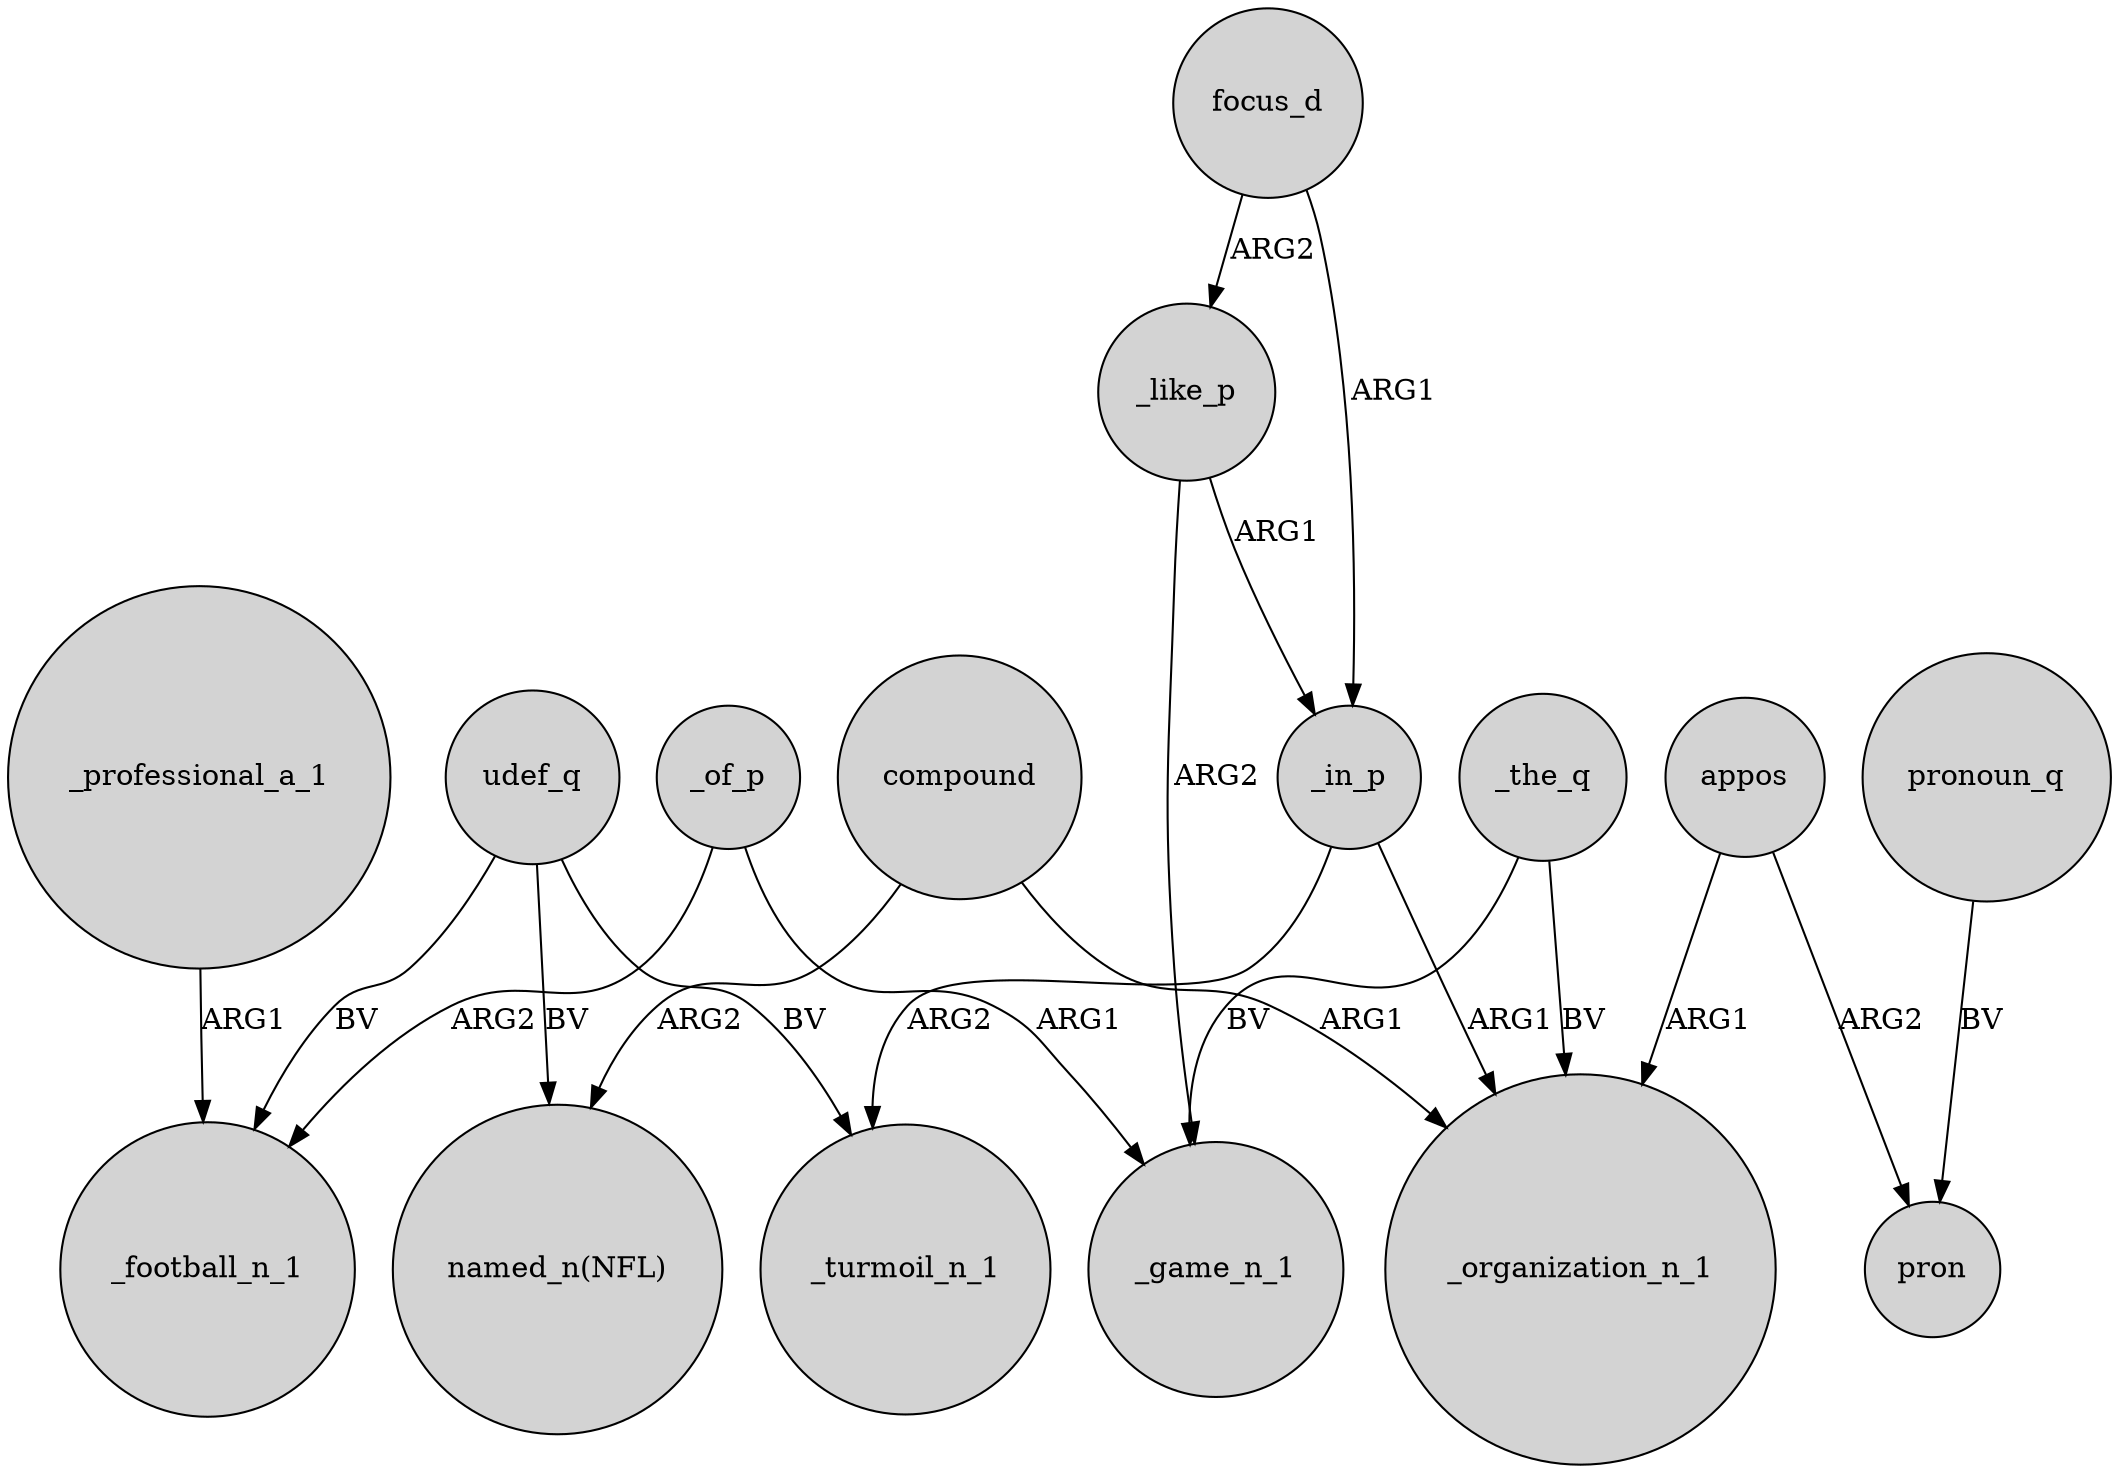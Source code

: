 digraph {
	node [shape=circle style=filled]
	_of_p -> _football_n_1 [label=ARG2]
	compound -> _organization_n_1 [label=ARG1]
	appos -> pron [label=ARG2]
	focus_d -> _like_p [label=ARG2]
	_professional_a_1 -> _football_n_1 [label=ARG1]
	compound -> "named_n(NFL)" [label=ARG2]
	appos -> _organization_n_1 [label=ARG1]
	udef_q -> "named_n(NFL)" [label=BV]
	_of_p -> _game_n_1 [label=ARG1]
	_in_p -> _organization_n_1 [label=ARG1]
	pronoun_q -> pron [label=BV]
	_like_p -> _game_n_1 [label=ARG2]
	_the_q -> _organization_n_1 [label=BV]
	udef_q -> _football_n_1 [label=BV]
	_the_q -> _game_n_1 [label=BV]
	_in_p -> _turmoil_n_1 [label=ARG2]
	focus_d -> _in_p [label=ARG1]
	_like_p -> _in_p [label=ARG1]
	udef_q -> _turmoil_n_1 [label=BV]
}
